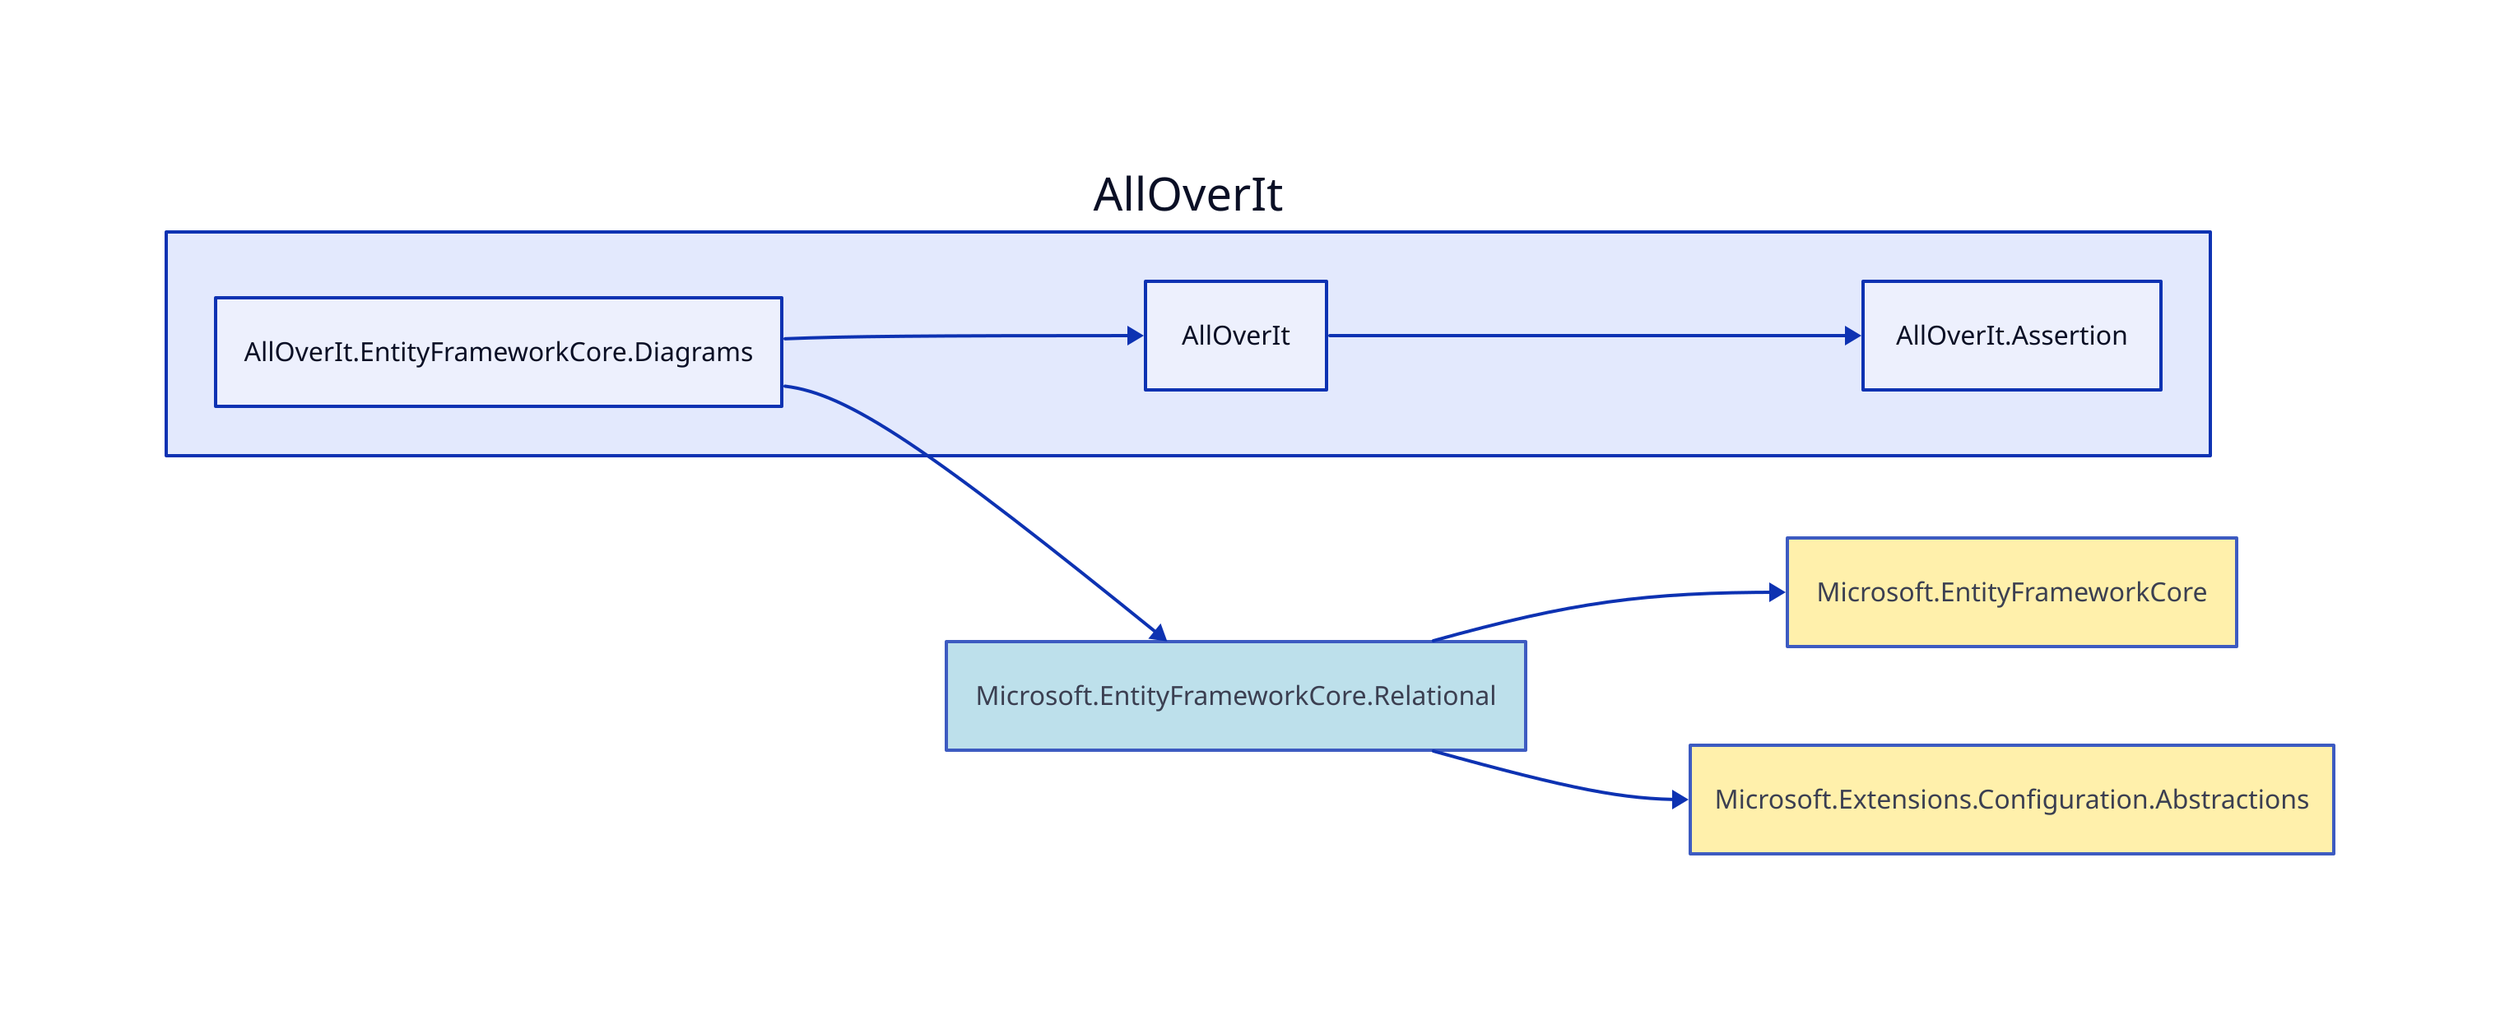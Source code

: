 direction: right

aoi: AllOverIt
aoi.alloverit-entityframeworkcore-diagrams: AllOverIt.EntityFrameworkCore.Diagrams
microsoft-entityframeworkcore-relational: Microsoft.EntityFrameworkCore.Relational
microsoft-entityframeworkcore-relational.style.fill: "#ADD8E6"
microsoft-entityframeworkcore-relational.style.opacity: 0.8
microsoft-entityframeworkcore: Microsoft.EntityFrameworkCore
microsoft-entityframeworkcore.style.fill: "#FFEC96"
microsoft-entityframeworkcore.style.opacity: 0.8
microsoft-entityframeworkcore <- microsoft-entityframeworkcore-relational
microsoft-extensions-configuration-abstractions: Microsoft.Extensions.Configuration.Abstractions
microsoft-extensions-configuration-abstractions.style.fill: "#FFEC96"
microsoft-extensions-configuration-abstractions.style.opacity: 0.8
microsoft-extensions-configuration-abstractions <- microsoft-entityframeworkcore-relational
microsoft-entityframeworkcore-relational <- aoi.alloverit-entityframeworkcore-diagrams
aoi.alloverit: AllOverIt
aoi.alloverit-assertion: AllOverIt.Assertion
aoi.alloverit-assertion <- aoi.alloverit
aoi.alloverit <- aoi.alloverit-entityframeworkcore-diagrams
